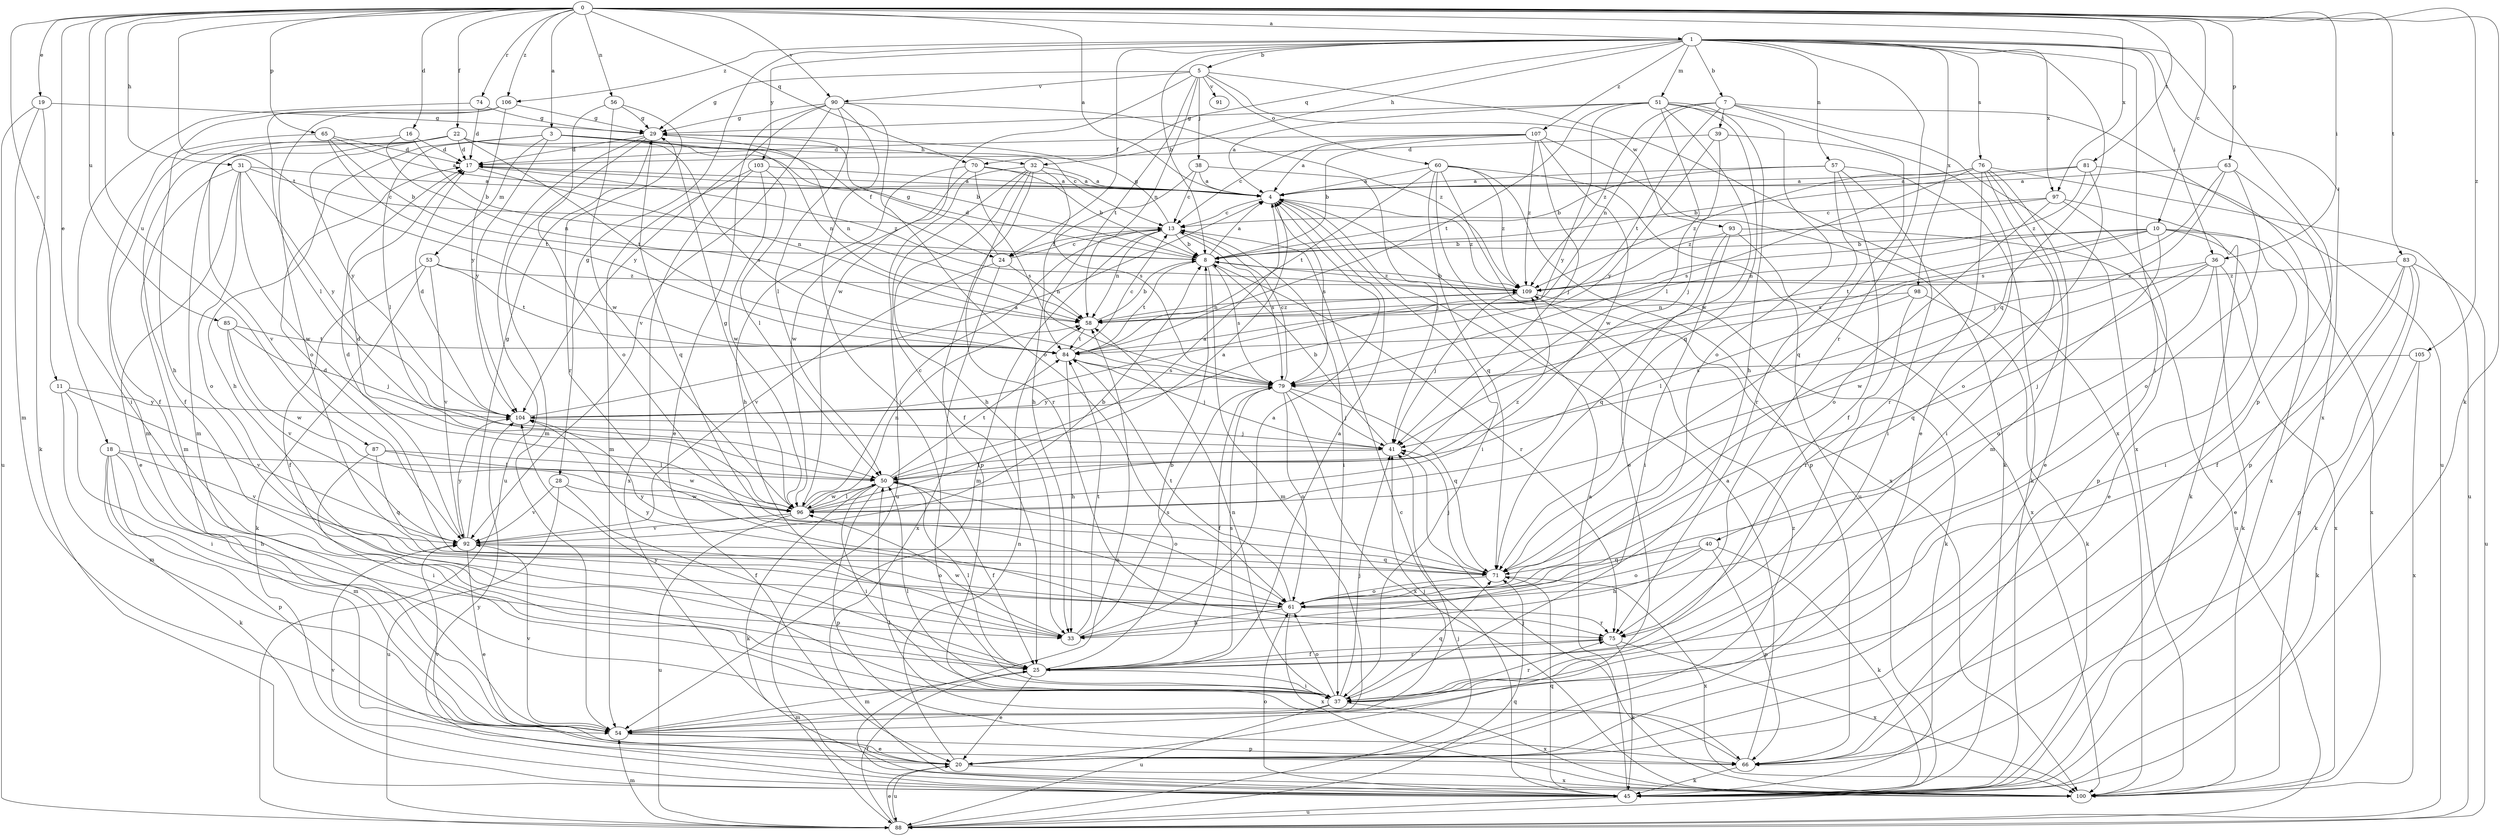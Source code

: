 strict digraph  {
0;
1;
3;
4;
5;
7;
8;
10;
11;
13;
16;
17;
18;
19;
20;
22;
24;
25;
28;
29;
31;
32;
33;
36;
37;
38;
39;
40;
41;
45;
50;
51;
53;
54;
56;
57;
58;
60;
61;
63;
65;
66;
70;
71;
74;
75;
76;
79;
81;
83;
84;
85;
87;
88;
90;
91;
92;
93;
96;
97;
98;
100;
103;
104;
105;
106;
107;
109;
0 -> 1  [label=a];
0 -> 3  [label=a];
0 -> 4  [label=a];
0 -> 10  [label=c];
0 -> 11  [label=c];
0 -> 16  [label=d];
0 -> 18  [label=e];
0 -> 19  [label=e];
0 -> 22  [label=f];
0 -> 31  [label=h];
0 -> 36  [label=i];
0 -> 45  [label=k];
0 -> 56  [label=n];
0 -> 63  [label=p];
0 -> 65  [label=p];
0 -> 70  [label=q];
0 -> 74  [label=r];
0 -> 81  [label=t];
0 -> 83  [label=t];
0 -> 84  [label=t];
0 -> 85  [label=u];
0 -> 87  [label=u];
0 -> 90  [label=v];
0 -> 97  [label=x];
0 -> 105  [label=z];
0 -> 106  [label=z];
1 -> 5  [label=b];
1 -> 7  [label=b];
1 -> 8  [label=b];
1 -> 24  [label=f];
1 -> 28  [label=g];
1 -> 32  [label=h];
1 -> 36  [label=i];
1 -> 37  [label=i];
1 -> 51  [label=m];
1 -> 57  [label=n];
1 -> 66  [label=p];
1 -> 70  [label=q];
1 -> 71  [label=q];
1 -> 75  [label=r];
1 -> 76  [label=s];
1 -> 97  [label=x];
1 -> 98  [label=x];
1 -> 100  [label=x];
1 -> 103  [label=y];
1 -> 106  [label=z];
1 -> 107  [label=z];
3 -> 24  [label=f];
3 -> 32  [label=h];
3 -> 33  [label=h];
3 -> 50  [label=l];
3 -> 53  [label=m];
3 -> 58  [label=n];
3 -> 79  [label=s];
3 -> 104  [label=y];
4 -> 13  [label=c];
4 -> 37  [label=i];
4 -> 79  [label=s];
4 -> 109  [label=z];
5 -> 29  [label=g];
5 -> 38  [label=j];
5 -> 58  [label=n];
5 -> 60  [label=o];
5 -> 84  [label=t];
5 -> 90  [label=v];
5 -> 91  [label=v];
5 -> 93  [label=w];
5 -> 96  [label=w];
5 -> 100  [label=x];
7 -> 20  [label=e];
7 -> 39  [label=j];
7 -> 58  [label=n];
7 -> 84  [label=t];
7 -> 88  [label=u];
7 -> 100  [label=x];
7 -> 109  [label=z];
8 -> 4  [label=a];
8 -> 17  [label=d];
8 -> 54  [label=m];
8 -> 75  [label=r];
8 -> 79  [label=s];
8 -> 84  [label=t];
8 -> 109  [label=z];
10 -> 8  [label=b];
10 -> 20  [label=e];
10 -> 37  [label=i];
10 -> 40  [label=j];
10 -> 58  [label=n];
10 -> 79  [label=s];
10 -> 84  [label=t];
10 -> 100  [label=x];
11 -> 37  [label=i];
11 -> 54  [label=m];
11 -> 92  [label=v];
11 -> 104  [label=y];
13 -> 8  [label=b];
13 -> 24  [label=f];
13 -> 29  [label=g];
13 -> 37  [label=i];
13 -> 54  [label=m];
13 -> 58  [label=n];
13 -> 79  [label=s];
16 -> 8  [label=b];
16 -> 17  [label=d];
16 -> 25  [label=f];
16 -> 58  [label=n];
17 -> 4  [label=a];
17 -> 58  [label=n];
17 -> 109  [label=z];
18 -> 33  [label=h];
18 -> 45  [label=k];
18 -> 50  [label=l];
18 -> 54  [label=m];
18 -> 66  [label=p];
18 -> 92  [label=v];
19 -> 29  [label=g];
19 -> 45  [label=k];
19 -> 54  [label=m];
19 -> 88  [label=u];
20 -> 58  [label=n];
20 -> 88  [label=u];
20 -> 92  [label=v];
20 -> 100  [label=x];
20 -> 109  [label=z];
22 -> 8  [label=b];
22 -> 13  [label=c];
22 -> 17  [label=d];
22 -> 25  [label=f];
22 -> 54  [label=m];
22 -> 84  [label=t];
22 -> 92  [label=v];
22 -> 104  [label=y];
24 -> 13  [label=c];
24 -> 29  [label=g];
24 -> 58  [label=n];
24 -> 92  [label=v];
24 -> 100  [label=x];
25 -> 4  [label=a];
25 -> 8  [label=b];
25 -> 20  [label=e];
25 -> 37  [label=i];
25 -> 50  [label=l];
25 -> 54  [label=m];
25 -> 75  [label=r];
25 -> 79  [label=s];
28 -> 25  [label=f];
28 -> 88  [label=u];
28 -> 92  [label=v];
28 -> 96  [label=w];
29 -> 17  [label=d];
29 -> 54  [label=m];
29 -> 58  [label=n];
29 -> 71  [label=q];
29 -> 88  [label=u];
31 -> 4  [label=a];
31 -> 13  [label=c];
31 -> 20  [label=e];
31 -> 54  [label=m];
31 -> 61  [label=o];
31 -> 96  [label=w];
31 -> 104  [label=y];
32 -> 4  [label=a];
32 -> 25  [label=f];
32 -> 33  [label=h];
32 -> 66  [label=p];
32 -> 75  [label=r];
32 -> 79  [label=s];
32 -> 88  [label=u];
33 -> 4  [label=a];
33 -> 79  [label=s];
33 -> 84  [label=t];
33 -> 96  [label=w];
36 -> 45  [label=k];
36 -> 61  [label=o];
36 -> 71  [label=q];
36 -> 96  [label=w];
36 -> 100  [label=x];
36 -> 109  [label=z];
37 -> 41  [label=j];
37 -> 50  [label=l];
37 -> 54  [label=m];
37 -> 58  [label=n];
37 -> 61  [label=o];
37 -> 71  [label=q];
37 -> 75  [label=r];
37 -> 88  [label=u];
37 -> 100  [label=x];
37 -> 104  [label=y];
38 -> 4  [label=a];
38 -> 13  [label=c];
38 -> 33  [label=h];
38 -> 41  [label=j];
39 -> 17  [label=d];
39 -> 41  [label=j];
39 -> 71  [label=q];
39 -> 104  [label=y];
40 -> 33  [label=h];
40 -> 45  [label=k];
40 -> 61  [label=o];
40 -> 66  [label=p];
40 -> 71  [label=q];
41 -> 8  [label=b];
41 -> 50  [label=l];
45 -> 4  [label=a];
45 -> 13  [label=c];
45 -> 58  [label=n];
45 -> 61  [label=o];
45 -> 71  [label=q];
45 -> 88  [label=u];
45 -> 92  [label=v];
45 -> 104  [label=y];
50 -> 4  [label=a];
50 -> 25  [label=f];
50 -> 37  [label=i];
50 -> 45  [label=k];
50 -> 61  [label=o];
50 -> 66  [label=p];
50 -> 84  [label=t];
50 -> 96  [label=w];
51 -> 4  [label=a];
51 -> 29  [label=g];
51 -> 33  [label=h];
51 -> 50  [label=l];
51 -> 61  [label=o];
51 -> 71  [label=q];
51 -> 84  [label=t];
51 -> 96  [label=w];
51 -> 104  [label=y];
53 -> 25  [label=f];
53 -> 45  [label=k];
53 -> 84  [label=t];
53 -> 92  [label=v];
53 -> 109  [label=z];
54 -> 20  [label=e];
54 -> 41  [label=j];
54 -> 66  [label=p];
54 -> 92  [label=v];
56 -> 29  [label=g];
56 -> 61  [label=o];
56 -> 75  [label=r];
56 -> 96  [label=w];
57 -> 4  [label=a];
57 -> 8  [label=b];
57 -> 25  [label=f];
57 -> 37  [label=i];
57 -> 45  [label=k];
57 -> 75  [label=r];
58 -> 8  [label=b];
58 -> 84  [label=t];
58 -> 109  [label=z];
60 -> 4  [label=a];
60 -> 20  [label=e];
60 -> 66  [label=p];
60 -> 71  [label=q];
60 -> 84  [label=t];
60 -> 88  [label=u];
60 -> 100  [label=x];
60 -> 109  [label=z];
61 -> 33  [label=h];
61 -> 75  [label=r];
61 -> 84  [label=t];
61 -> 100  [label=x];
61 -> 104  [label=y];
63 -> 4  [label=a];
63 -> 41  [label=j];
63 -> 61  [label=o];
63 -> 66  [label=p];
63 -> 79  [label=s];
65 -> 4  [label=a];
65 -> 8  [label=b];
65 -> 17  [label=d];
65 -> 54  [label=m];
65 -> 84  [label=t];
66 -> 4  [label=a];
66 -> 45  [label=k];
66 -> 50  [label=l];
70 -> 4  [label=a];
70 -> 8  [label=b];
70 -> 33  [label=h];
70 -> 79  [label=s];
70 -> 96  [label=w];
71 -> 17  [label=d];
71 -> 41  [label=j];
71 -> 61  [label=o];
71 -> 100  [label=x];
71 -> 104  [label=y];
74 -> 17  [label=d];
74 -> 29  [label=g];
74 -> 37  [label=i];
75 -> 25  [label=f];
75 -> 45  [label=k];
75 -> 100  [label=x];
76 -> 4  [label=a];
76 -> 20  [label=e];
76 -> 37  [label=i];
76 -> 54  [label=m];
76 -> 75  [label=r];
76 -> 79  [label=s];
76 -> 88  [label=u];
76 -> 109  [label=z];
79 -> 13  [label=c];
79 -> 25  [label=f];
79 -> 41  [label=j];
79 -> 61  [label=o];
79 -> 71  [label=q];
79 -> 100  [label=x];
79 -> 104  [label=y];
81 -> 4  [label=a];
81 -> 8  [label=b];
81 -> 61  [label=o];
81 -> 100  [label=x];
81 -> 109  [label=z];
83 -> 20  [label=e];
83 -> 25  [label=f];
83 -> 45  [label=k];
83 -> 66  [label=p];
83 -> 88  [label=u];
83 -> 109  [label=z];
84 -> 13  [label=c];
84 -> 33  [label=h];
84 -> 41  [label=j];
84 -> 79  [label=s];
85 -> 41  [label=j];
85 -> 84  [label=t];
85 -> 92  [label=v];
85 -> 96  [label=w];
87 -> 37  [label=i];
87 -> 50  [label=l];
87 -> 71  [label=q];
87 -> 96  [label=w];
88 -> 20  [label=e];
88 -> 25  [label=f];
88 -> 41  [label=j];
88 -> 54  [label=m];
88 -> 71  [label=q];
90 -> 20  [label=e];
90 -> 29  [label=g];
90 -> 37  [label=i];
90 -> 50  [label=l];
90 -> 61  [label=o];
90 -> 92  [label=v];
90 -> 104  [label=y];
90 -> 109  [label=z];
92 -> 8  [label=b];
92 -> 17  [label=d];
92 -> 20  [label=e];
92 -> 29  [label=g];
92 -> 61  [label=o];
92 -> 71  [label=q];
92 -> 104  [label=y];
93 -> 8  [label=b];
93 -> 37  [label=i];
93 -> 71  [label=q];
93 -> 88  [label=u];
93 -> 100  [label=x];
96 -> 4  [label=a];
96 -> 13  [label=c];
96 -> 17  [label=d];
96 -> 29  [label=g];
96 -> 50  [label=l];
96 -> 58  [label=n];
96 -> 88  [label=u];
96 -> 92  [label=v];
96 -> 109  [label=z];
97 -> 13  [label=c];
97 -> 45  [label=k];
97 -> 61  [label=o];
97 -> 66  [label=p];
97 -> 109  [label=z];
98 -> 45  [label=k];
98 -> 50  [label=l];
98 -> 58  [label=n];
98 -> 75  [label=r];
100 -> 41  [label=j];
103 -> 4  [label=a];
103 -> 50  [label=l];
103 -> 54  [label=m];
103 -> 96  [label=w];
103 -> 100  [label=x];
104 -> 4  [label=a];
104 -> 17  [label=d];
104 -> 41  [label=j];
105 -> 45  [label=k];
105 -> 79  [label=s];
105 -> 100  [label=x];
106 -> 29  [label=g];
106 -> 33  [label=h];
106 -> 50  [label=l];
106 -> 61  [label=o];
106 -> 104  [label=y];
107 -> 4  [label=a];
107 -> 8  [label=b];
107 -> 13  [label=c];
107 -> 17  [label=d];
107 -> 41  [label=j];
107 -> 45  [label=k];
107 -> 96  [label=w];
107 -> 109  [label=z];
109 -> 8  [label=b];
109 -> 41  [label=j];
109 -> 45  [label=k];
109 -> 58  [label=n];
}
